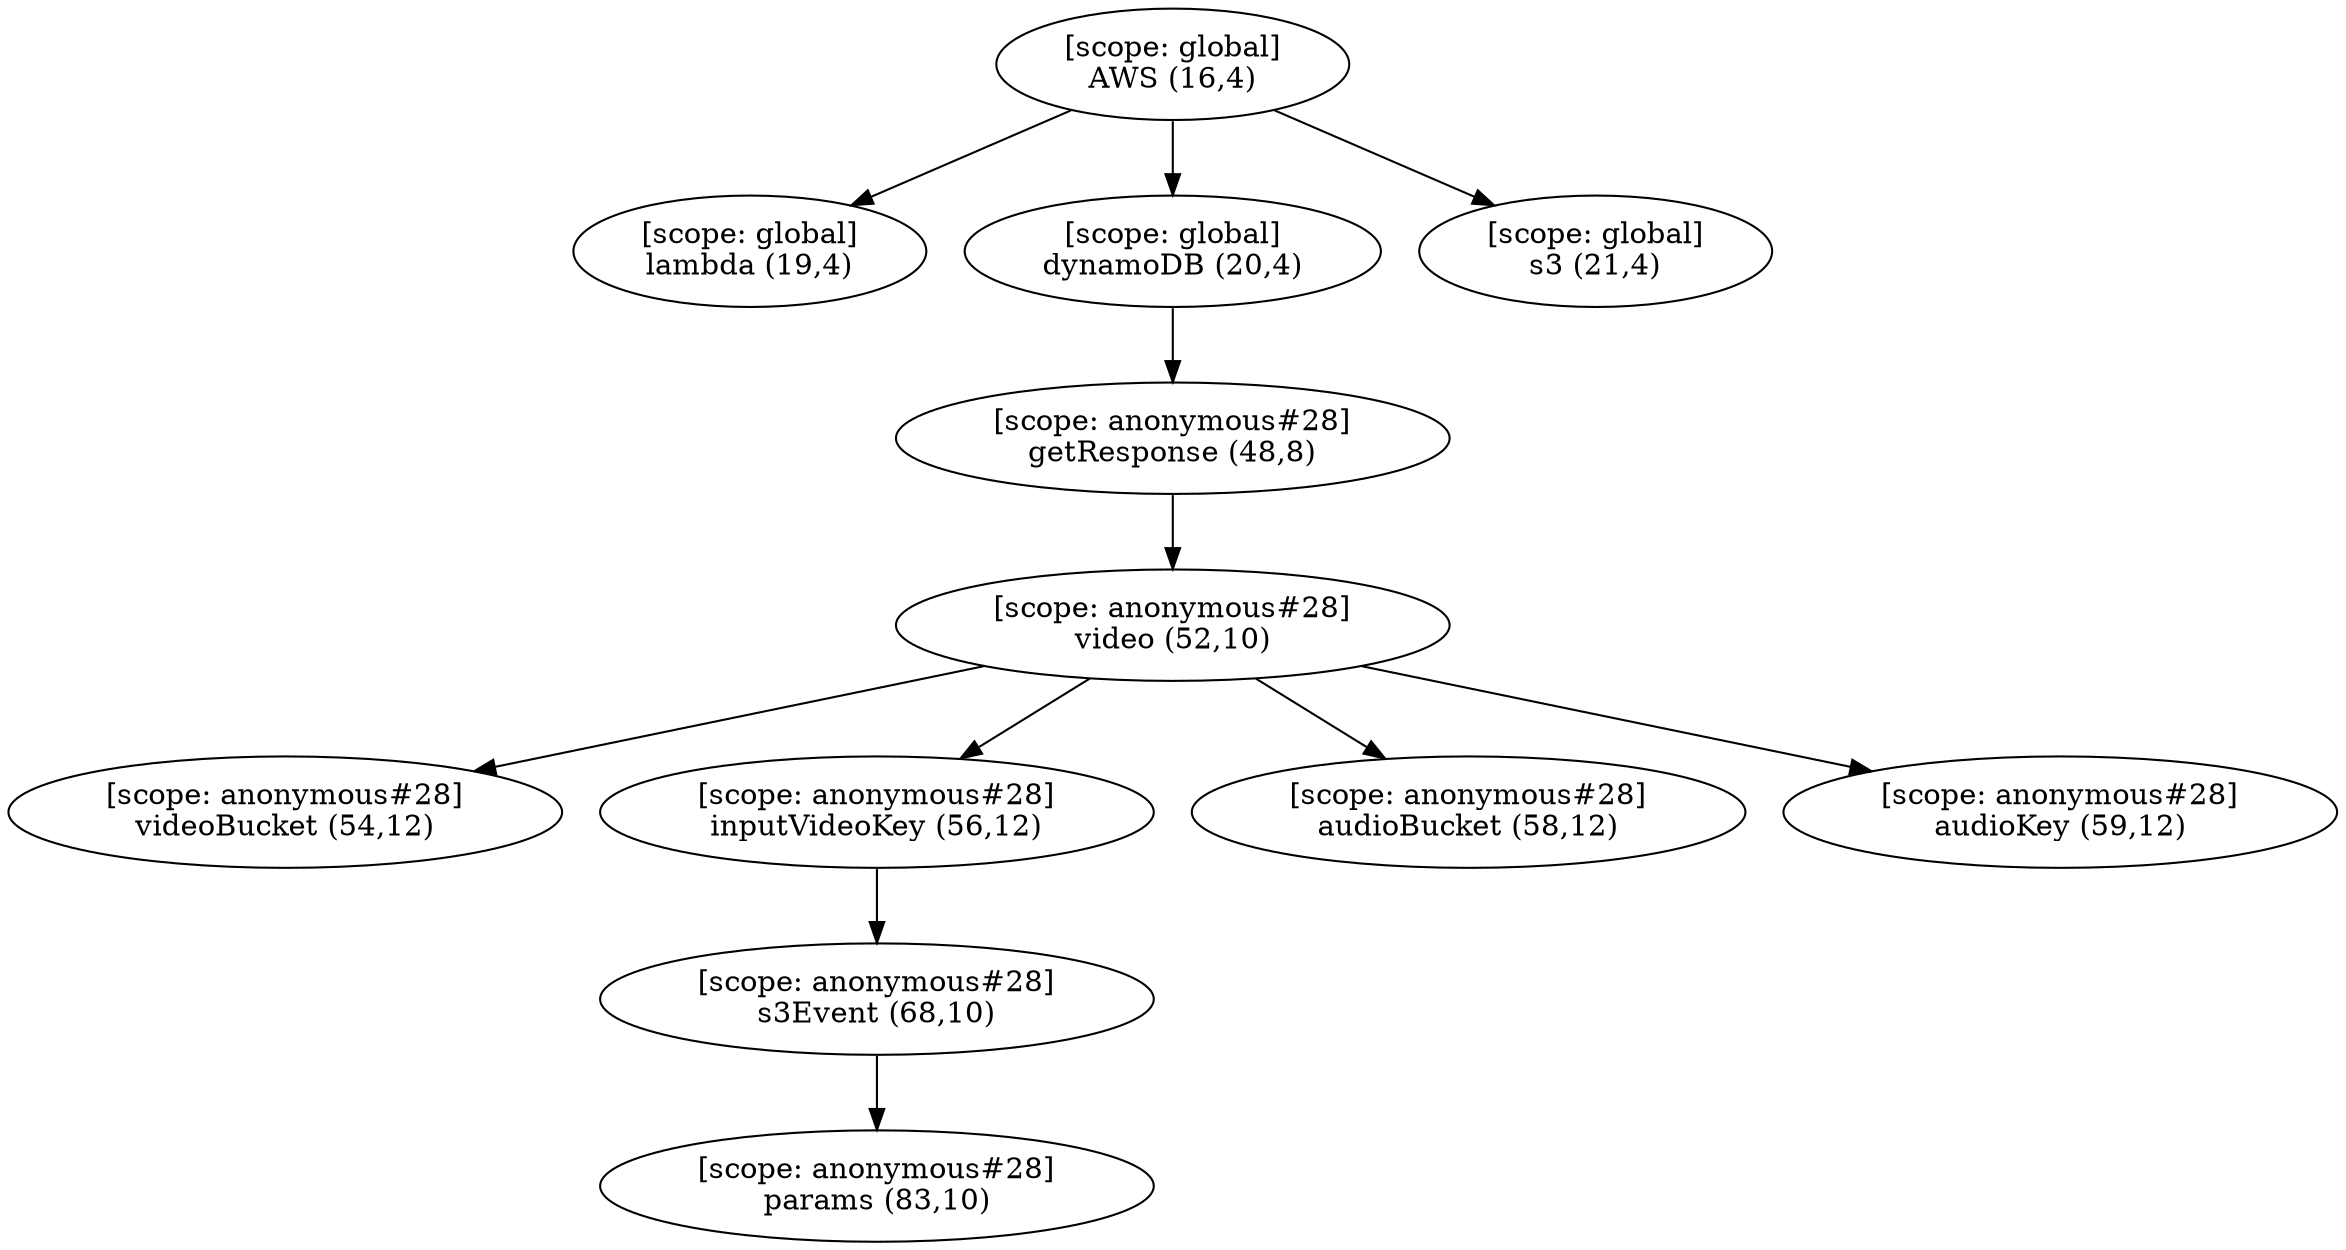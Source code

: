 digraph G {
  graph [ rankdir =TB ];
subgraph global {
  graph [ label = "Scope [global]" ];
  "[scope: global]
AWS (16,4)";
  "[scope: global]
lambda (19,4)";
  "[scope: global]
dynamoDB (20,4)";
  "[scope: global]
s3 (21,4)";
}

subgraph anonymous_28 {
  graph [ label = "Scope [anonymous_28]" ];
  "[scope: anonymous#28]
getResponse (48,8)";
  "[scope: anonymous#28]
video (52,10)";
  "[scope: anonymous#28]
videoBucket (54,12)";
  "[scope: anonymous#28]
inputVideoKey (56,12)";
  "[scope: anonymous#28]
audioBucket (58,12)";
  "[scope: anonymous#28]
audioKey (59,12)";
  "[scope: anonymous#28]
s3Event (68,10)";
  "[scope: anonymous#28]
params (83,10)";
}

  "[scope: global]
AWS (16,4)" -> "[scope: global]
lambda (19,4)";
  "[scope: global]
AWS (16,4)" -> "[scope: global]
dynamoDB (20,4)";
  "[scope: global]
AWS (16,4)" -> "[scope: global]
s3 (21,4)";
  "[scope: global]
dynamoDB (20,4)" -> "[scope: anonymous#28]
getResponse (48,8)";
  "[scope: anonymous#28]
getResponse (48,8)" -> "[scope: anonymous#28]
video (52,10)";
  "[scope: anonymous#28]
video (52,10)" -> "[scope: anonymous#28]
videoBucket (54,12)";
  "[scope: anonymous#28]
video (52,10)" -> "[scope: anonymous#28]
inputVideoKey (56,12)";
  "[scope: anonymous#28]
video (52,10)" -> "[scope: anonymous#28]
audioBucket (58,12)";
  "[scope: anonymous#28]
video (52,10)" -> "[scope: anonymous#28]
audioKey (59,12)";
  "[scope: anonymous#28]
inputVideoKey (56,12)" -> "[scope: anonymous#28]
s3Event (68,10)";
  "[scope: anonymous#28]
s3Event (68,10)" -> "[scope: anonymous#28]
params (83,10)";
}
